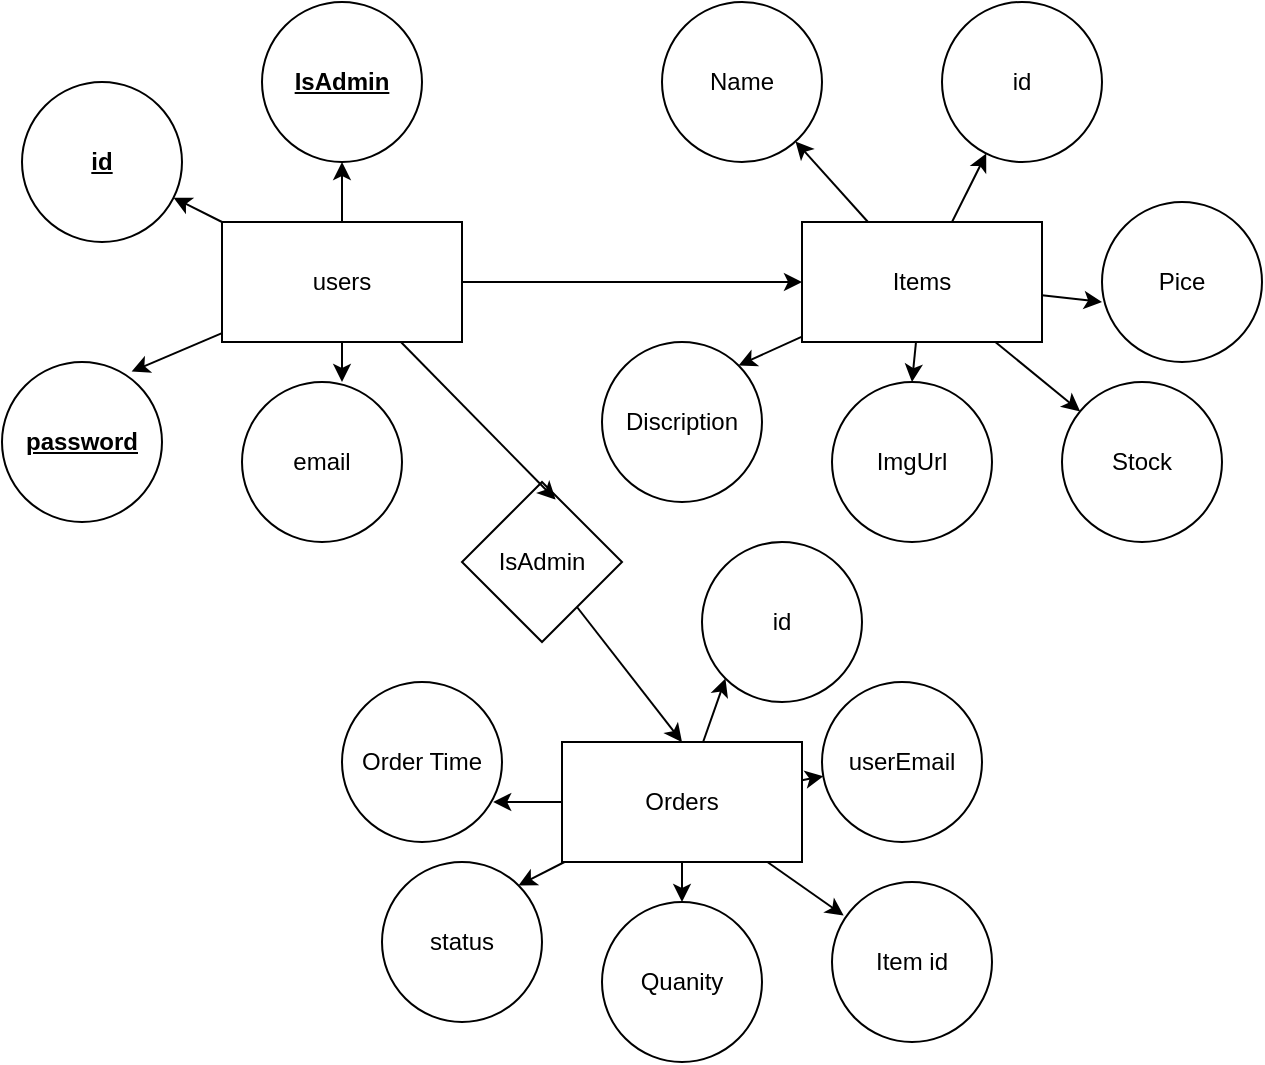 <mxfile>
    <diagram id="VCEJANd8osaPbA09kQbD" name="Page-1">
        <mxGraphModel dx="724" dy="563" grid="1" gridSize="10" guides="1" tooltips="1" connect="1" arrows="1" fold="1" page="1" pageScale="1" pageWidth="850" pageHeight="1100" math="0" shadow="0">
            <root>
                <mxCell id="0"/>
                <mxCell id="1" parent="0"/>
                <mxCell id="7" style="edgeStyle=none;html=1;" edge="1" parent="1" source="2" target="3">
                    <mxGeometry relative="1" as="geometry"/>
                </mxCell>
                <mxCell id="8" style="edgeStyle=none;html=1;entryX=0.5;entryY=1;entryDx=0;entryDy=0;" edge="1" parent="1" source="2" target="5">
                    <mxGeometry relative="1" as="geometry"/>
                </mxCell>
                <mxCell id="25" style="edgeStyle=none;html=1;entryX=0;entryY=0.5;entryDx=0;entryDy=0;" edge="1" parent="1" source="2" target="11">
                    <mxGeometry relative="1" as="geometry"/>
                </mxCell>
                <mxCell id="2" value="users" style="whiteSpace=wrap;html=1;" vertex="1" parent="1">
                    <mxGeometry x="120" y="170" width="120" height="60" as="geometry"/>
                </mxCell>
                <mxCell id="3" value="&lt;b&gt;&lt;u&gt;id&lt;/u&gt;&lt;/b&gt;" style="ellipse;whiteSpace=wrap;html=1;" vertex="1" parent="1">
                    <mxGeometry x="20" y="100" width="80" height="80" as="geometry"/>
                </mxCell>
                <mxCell id="4" value="&lt;b&gt;&lt;u&gt;password&lt;/u&gt;&lt;/b&gt;" style="ellipse;whiteSpace=wrap;html=1;" vertex="1" parent="1">
                    <mxGeometry x="10" y="240" width="80" height="80" as="geometry"/>
                </mxCell>
                <mxCell id="5" value="&lt;b&gt;&lt;u&gt;IsAdmin&lt;/u&gt;&lt;/b&gt;" style="ellipse;whiteSpace=wrap;html=1;" vertex="1" parent="1">
                    <mxGeometry x="140" y="60" width="80" height="80" as="geometry"/>
                </mxCell>
                <mxCell id="6" value="email" style="ellipse;whiteSpace=wrap;html=1;" vertex="1" parent="1">
                    <mxGeometry x="130" y="250" width="80" height="80" as="geometry"/>
                </mxCell>
                <mxCell id="9" style="edgeStyle=none;html=1;entryX=0.81;entryY=0.06;entryDx=0;entryDy=0;entryPerimeter=0;" edge="1" parent="1" source="2" target="4">
                    <mxGeometry relative="1" as="geometry"/>
                </mxCell>
                <mxCell id="10" style="edgeStyle=none;html=1;entryX=0.625;entryY=0;entryDx=0;entryDy=0;entryPerimeter=0;" edge="1" parent="1" source="2" target="6">
                    <mxGeometry relative="1" as="geometry"/>
                </mxCell>
                <mxCell id="18" style="edgeStyle=none;html=1;" edge="1" parent="1" source="11" target="14">
                    <mxGeometry relative="1" as="geometry"/>
                </mxCell>
                <mxCell id="19" style="edgeStyle=none;html=1;" edge="1" parent="1" source="11" target="12">
                    <mxGeometry relative="1" as="geometry"/>
                </mxCell>
                <mxCell id="20" style="edgeStyle=none;html=1;entryX=1;entryY=0;entryDx=0;entryDy=0;" edge="1" parent="1" source="11" target="16">
                    <mxGeometry relative="1" as="geometry"/>
                </mxCell>
                <mxCell id="21" style="edgeStyle=none;html=1;entryX=0.5;entryY=0;entryDx=0;entryDy=0;" edge="1" parent="1" source="11" target="17">
                    <mxGeometry relative="1" as="geometry"/>
                </mxCell>
                <mxCell id="22" style="edgeStyle=none;html=1;" edge="1" parent="1" source="11" target="13">
                    <mxGeometry relative="1" as="geometry"/>
                </mxCell>
                <mxCell id="11" value="Items" style="whiteSpace=wrap;html=1;" vertex="1" parent="1">
                    <mxGeometry x="410" y="170" width="120" height="60" as="geometry"/>
                </mxCell>
                <mxCell id="12" value="Name" style="ellipse;whiteSpace=wrap;html=1;" vertex="1" parent="1">
                    <mxGeometry x="340" y="60" width="80" height="80" as="geometry"/>
                </mxCell>
                <mxCell id="13" value="Stock" style="ellipse;whiteSpace=wrap;html=1;" vertex="1" parent="1">
                    <mxGeometry x="540" y="250" width="80" height="80" as="geometry"/>
                </mxCell>
                <mxCell id="14" value="id" style="ellipse;whiteSpace=wrap;html=1;" vertex="1" parent="1">
                    <mxGeometry x="480" y="60" width="80" height="80" as="geometry"/>
                </mxCell>
                <mxCell id="15" value="Pice" style="ellipse;whiteSpace=wrap;html=1;" vertex="1" parent="1">
                    <mxGeometry x="560" y="160" width="80" height="80" as="geometry"/>
                </mxCell>
                <mxCell id="16" value="Discription" style="ellipse;whiteSpace=wrap;html=1;" vertex="1" parent="1">
                    <mxGeometry x="310" y="230" width="80" height="80" as="geometry"/>
                </mxCell>
                <mxCell id="17" value="ImgUrl" style="ellipse;whiteSpace=wrap;html=1;" vertex="1" parent="1">
                    <mxGeometry x="425" y="250" width="80" height="80" as="geometry"/>
                </mxCell>
                <mxCell id="23" style="edgeStyle=none;html=1;entryX=0;entryY=0.625;entryDx=0;entryDy=0;entryPerimeter=0;" edge="1" parent="1" source="11" target="15">
                    <mxGeometry relative="1" as="geometry"/>
                </mxCell>
                <mxCell id="38" style="edgeStyle=none;html=1;entryX=0;entryY=1;entryDx=0;entryDy=0;" edge="1" parent="1" source="26" target="35">
                    <mxGeometry relative="1" as="geometry"/>
                </mxCell>
                <mxCell id="39" style="edgeStyle=none;html=1;" edge="1" parent="1" source="26" target="31">
                    <mxGeometry relative="1" as="geometry"/>
                </mxCell>
                <mxCell id="41" style="edgeStyle=none;html=1;entryX=0.5;entryY=0;entryDx=0;entryDy=0;" edge="1" parent="1" source="26" target="33">
                    <mxGeometry relative="1" as="geometry"/>
                </mxCell>
                <mxCell id="42" style="edgeStyle=none;html=1;entryX=1;entryY=0;entryDx=0;entryDy=0;" edge="1" parent="1" source="26" target="34">
                    <mxGeometry relative="1" as="geometry"/>
                </mxCell>
                <mxCell id="26" value="Orders" style="whiteSpace=wrap;html=1;" vertex="1" parent="1">
                    <mxGeometry x="290" y="430" width="120" height="60" as="geometry"/>
                </mxCell>
                <mxCell id="30" style="edgeStyle=none;html=1;entryX=0.5;entryY=0;entryDx=0;entryDy=0;" edge="1" parent="1" source="27" target="26">
                    <mxGeometry relative="1" as="geometry"/>
                </mxCell>
                <mxCell id="27" value="IsAdmin" style="rhombus;whiteSpace=wrap;html=1;" vertex="1" parent="1">
                    <mxGeometry x="240" y="300" width="80" height="80" as="geometry"/>
                </mxCell>
                <mxCell id="28" style="edgeStyle=none;html=1;entryX=0.585;entryY=0.11;entryDx=0;entryDy=0;entryPerimeter=0;" edge="1" parent="1" source="2" target="27">
                    <mxGeometry relative="1" as="geometry"/>
                </mxCell>
                <mxCell id="31" value="userEmail" style="ellipse;whiteSpace=wrap;html=1;" vertex="1" parent="1">
                    <mxGeometry x="420" y="400" width="80" height="80" as="geometry"/>
                </mxCell>
                <mxCell id="32" value="Item id" style="ellipse;whiteSpace=wrap;html=1;" vertex="1" parent="1">
                    <mxGeometry x="425" y="500" width="80" height="80" as="geometry"/>
                </mxCell>
                <mxCell id="33" value="Quanity" style="ellipse;whiteSpace=wrap;html=1;" vertex="1" parent="1">
                    <mxGeometry x="310" y="510" width="80" height="80" as="geometry"/>
                </mxCell>
                <mxCell id="34" value="status" style="ellipse;whiteSpace=wrap;html=1;" vertex="1" parent="1">
                    <mxGeometry x="200" y="490" width="80" height="80" as="geometry"/>
                </mxCell>
                <mxCell id="35" value="id" style="ellipse;whiteSpace=wrap;html=1;" vertex="1" parent="1">
                    <mxGeometry x="360" y="330" width="80" height="80" as="geometry"/>
                </mxCell>
                <mxCell id="37" value="Order Time" style="ellipse;whiteSpace=wrap;html=1;" vertex="1" parent="1">
                    <mxGeometry x="180" y="400" width="80" height="80" as="geometry"/>
                </mxCell>
                <mxCell id="40" style="edgeStyle=none;html=1;entryX=0.073;entryY=0.21;entryDx=0;entryDy=0;entryPerimeter=0;" edge="1" parent="1" source="26" target="32">
                    <mxGeometry relative="1" as="geometry"/>
                </mxCell>
                <mxCell id="43" style="edgeStyle=none;html=1;entryX=0.945;entryY=0.75;entryDx=0;entryDy=0;entryPerimeter=0;" edge="1" parent="1" source="26" target="37">
                    <mxGeometry relative="1" as="geometry"/>
                </mxCell>
            </root>
        </mxGraphModel>
    </diagram>
</mxfile>